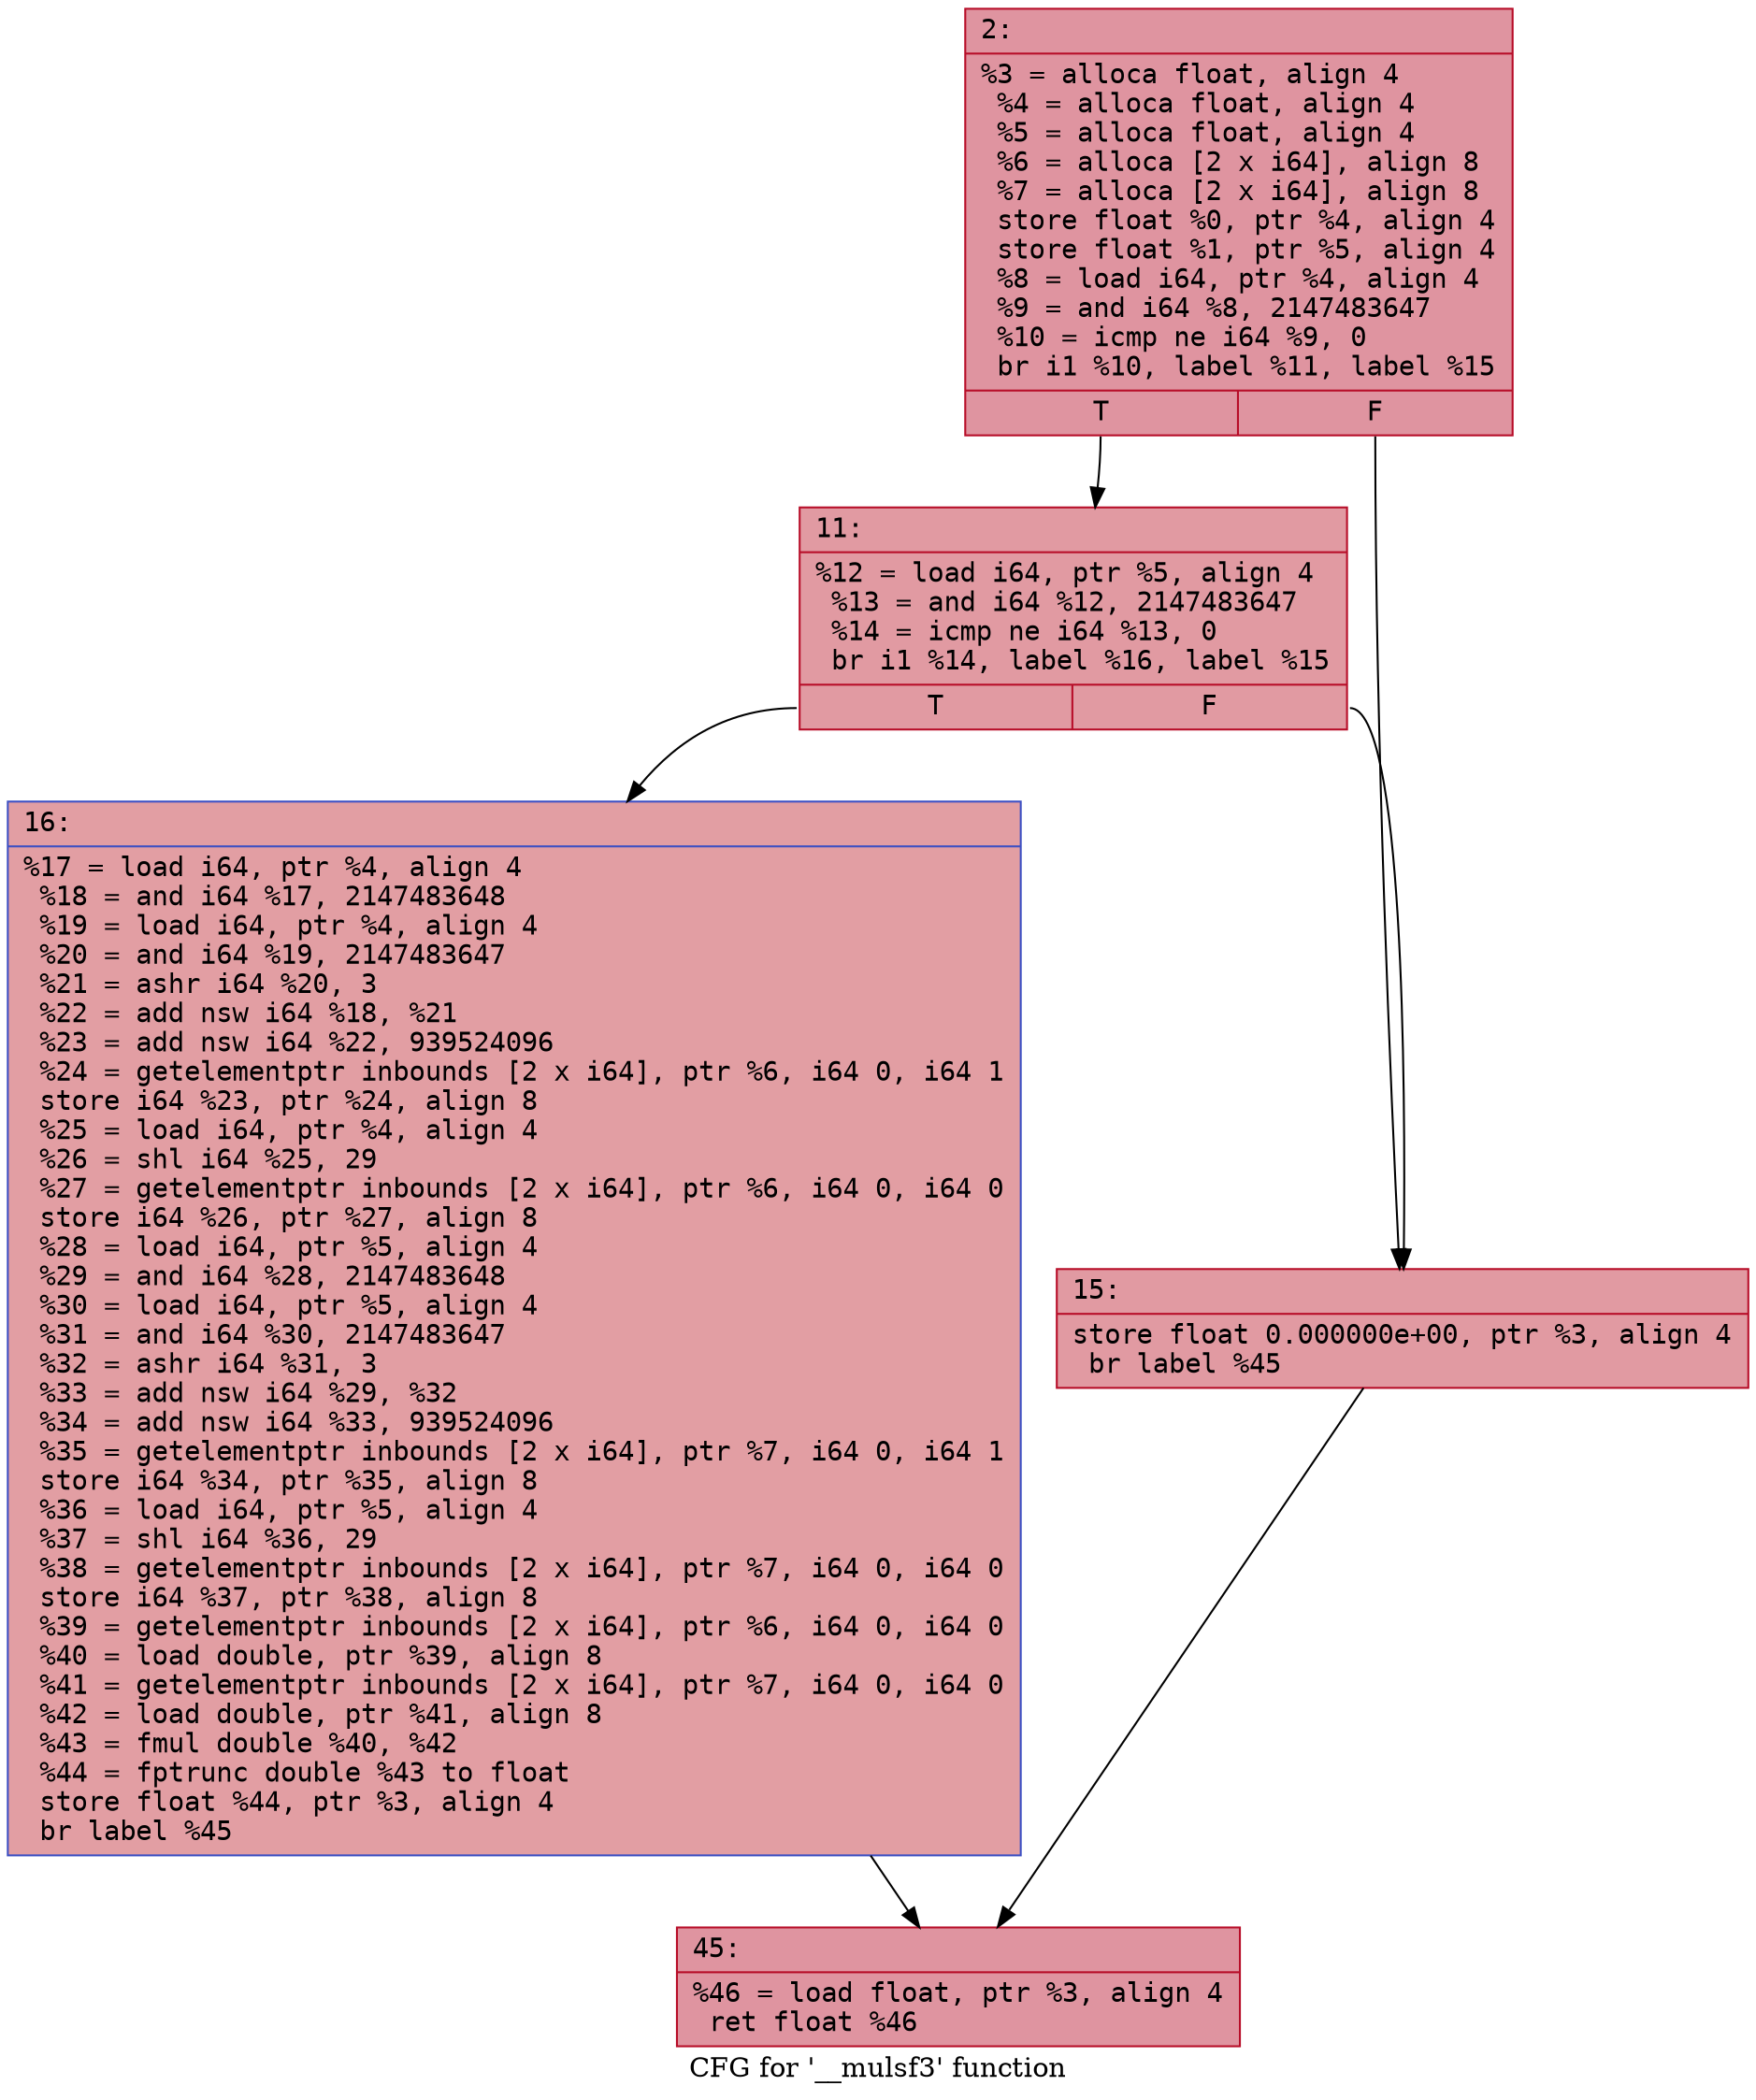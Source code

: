 digraph "CFG for '__mulsf3' function" {
	label="CFG for '__mulsf3' function";

	Node0x600000b27f70 [shape=record,color="#b70d28ff", style=filled, fillcolor="#b70d2870" fontname="Courier",label="{2:\l|  %3 = alloca float, align 4\l  %4 = alloca float, align 4\l  %5 = alloca float, align 4\l  %6 = alloca [2 x i64], align 8\l  %7 = alloca [2 x i64], align 8\l  store float %0, ptr %4, align 4\l  store float %1, ptr %5, align 4\l  %8 = load i64, ptr %4, align 4\l  %9 = and i64 %8, 2147483647\l  %10 = icmp ne i64 %9, 0\l  br i1 %10, label %11, label %15\l|{<s0>T|<s1>F}}"];
	Node0x600000b27f70:s0 -> Node0x600000b20000[tooltip="2 -> 11\nProbability 62.50%" ];
	Node0x600000b27f70:s1 -> Node0x600000b20050[tooltip="2 -> 15\nProbability 37.50%" ];
	Node0x600000b20000 [shape=record,color="#b70d28ff", style=filled, fillcolor="#bb1b2c70" fontname="Courier",label="{11:\l|  %12 = load i64, ptr %5, align 4\l  %13 = and i64 %12, 2147483647\l  %14 = icmp ne i64 %13, 0\l  br i1 %14, label %16, label %15\l|{<s0>T|<s1>F}}"];
	Node0x600000b20000:s0 -> Node0x600000b200a0[tooltip="11 -> 16\nProbability 62.50%" ];
	Node0x600000b20000:s1 -> Node0x600000b20050[tooltip="11 -> 15\nProbability 37.50%" ];
	Node0x600000b20050 [shape=record,color="#b70d28ff", style=filled, fillcolor="#bb1b2c70" fontname="Courier",label="{15:\l|  store float 0.000000e+00, ptr %3, align 4\l  br label %45\l}"];
	Node0x600000b20050 -> Node0x600000b200f0[tooltip="15 -> 45\nProbability 100.00%" ];
	Node0x600000b200a0 [shape=record,color="#3d50c3ff", style=filled, fillcolor="#be242e70" fontname="Courier",label="{16:\l|  %17 = load i64, ptr %4, align 4\l  %18 = and i64 %17, 2147483648\l  %19 = load i64, ptr %4, align 4\l  %20 = and i64 %19, 2147483647\l  %21 = ashr i64 %20, 3\l  %22 = add nsw i64 %18, %21\l  %23 = add nsw i64 %22, 939524096\l  %24 = getelementptr inbounds [2 x i64], ptr %6, i64 0, i64 1\l  store i64 %23, ptr %24, align 8\l  %25 = load i64, ptr %4, align 4\l  %26 = shl i64 %25, 29\l  %27 = getelementptr inbounds [2 x i64], ptr %6, i64 0, i64 0\l  store i64 %26, ptr %27, align 8\l  %28 = load i64, ptr %5, align 4\l  %29 = and i64 %28, 2147483648\l  %30 = load i64, ptr %5, align 4\l  %31 = and i64 %30, 2147483647\l  %32 = ashr i64 %31, 3\l  %33 = add nsw i64 %29, %32\l  %34 = add nsw i64 %33, 939524096\l  %35 = getelementptr inbounds [2 x i64], ptr %7, i64 0, i64 1\l  store i64 %34, ptr %35, align 8\l  %36 = load i64, ptr %5, align 4\l  %37 = shl i64 %36, 29\l  %38 = getelementptr inbounds [2 x i64], ptr %7, i64 0, i64 0\l  store i64 %37, ptr %38, align 8\l  %39 = getelementptr inbounds [2 x i64], ptr %6, i64 0, i64 0\l  %40 = load double, ptr %39, align 8\l  %41 = getelementptr inbounds [2 x i64], ptr %7, i64 0, i64 0\l  %42 = load double, ptr %41, align 8\l  %43 = fmul double %40, %42\l  %44 = fptrunc double %43 to float\l  store float %44, ptr %3, align 4\l  br label %45\l}"];
	Node0x600000b200a0 -> Node0x600000b200f0[tooltip="16 -> 45\nProbability 100.00%" ];
	Node0x600000b200f0 [shape=record,color="#b70d28ff", style=filled, fillcolor="#b70d2870" fontname="Courier",label="{45:\l|  %46 = load float, ptr %3, align 4\l  ret float %46\l}"];
}

